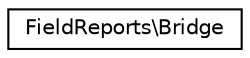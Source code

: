 digraph "クラス階層図"
{
 // LATEX_PDF_SIZE
  edge [fontname="Helvetica",fontsize="10",labelfontname="Helvetica",labelfontsize="10"];
  node [fontname="Helvetica",fontsize="10",shape=record];
  rankdir="LR";
  Node0 [label="FieldReports\\Bridge",height=0.2,width=0.4,color="black", fillcolor="white", style="filled",URL="$classFieldReports_1_1Bridge.html",tooltip=" "];
}
